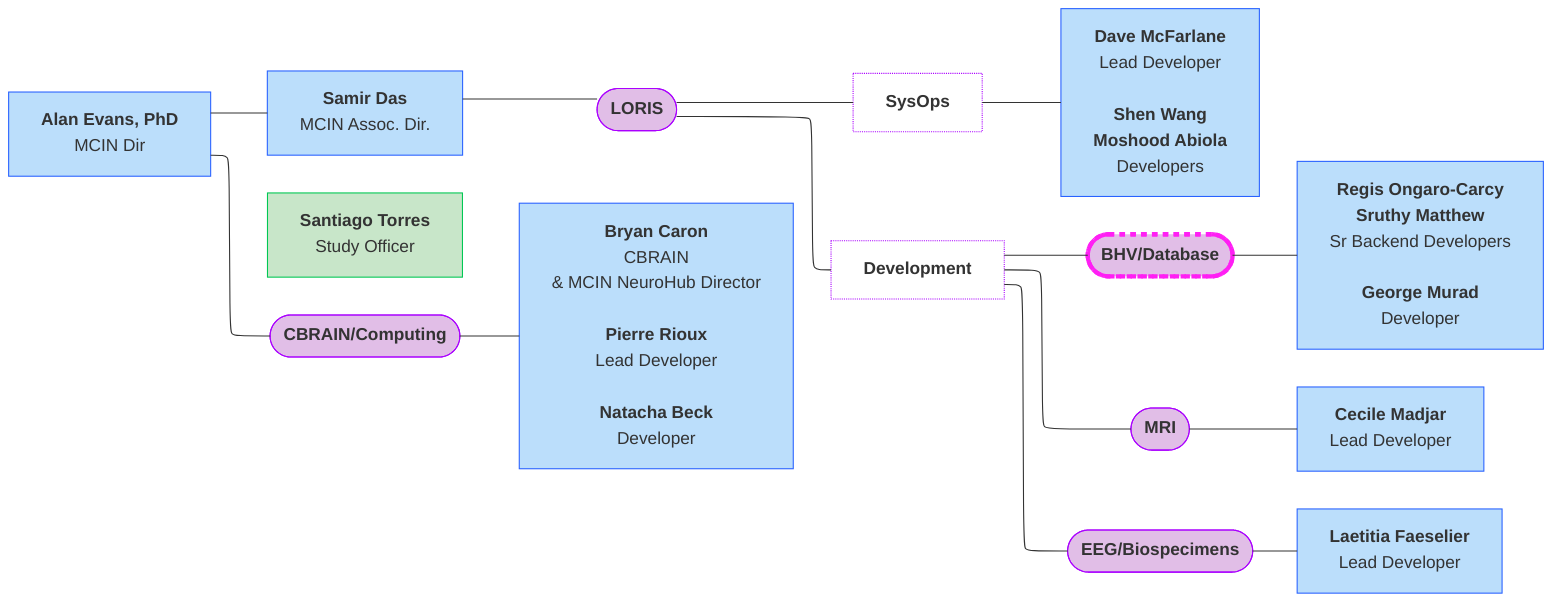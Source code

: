 ---
config:
  layout: elk
---
flowchart LR
    n10(["<b>LORIS</b>"]) --- n11["<b>SysOps</b>"] & n12["<b>Development</b>"]
    n11 --- n13@{ label: "<b><span style=\"--tw-scale-x:\">Dave McFarlane</span><br style=\"--tw-scale-x:\"></b><span style=\"background-color:\">Lead Developer</span><br style=\"--tw-scale-x:\"><br style=\"--tw-scale-x:\"><span style=\"background-color:\"><b>Shen Wang</b></span><span style=\"--tw-scale-x:\"><b><b><br style=\"--tw-scale-x:\"></b>Moshood Abiola</b></span><b><br style=\"--tw-scale-x:\"></b><span style=\"background-color:\">Developers</span>" }
    n12 --- n14(["<b>BHV/Database</b>"]) & n15(["<b>MRI</b>"]) & n16(["<b>EEG/Biospecimens</b>"])
    n6@{ label: "<span style=\"background-color:\"><b>Samir Das<br></b>MCIN Assoc. Dir.</span>" } ~~~ n10
    n14 --- n17@{ label: "<span style=\"--tw-scale-x:\"><b><span style=\"color:\">Regis Ongaro-Carcy</span><br>Sruthy Matthew</b></span><b><br style=\"--tw-scale-x:\"></b><span style=\"background-color:\">Sr Backend Developers</span><br style=\"--tw-scale-x:\"><br style=\"--tw-scale-x:\"><span style=\"--tw-scale-x:\"><b>George Murad<br style=\"--tw-scale-x:\"></b></span><span style=\"background-color:\">Developer</span>" }
    n15 --- n18@{ label: "<b><span style=\"--tw-scale-x:\">Cecile Madjar</span><br style=\"--tw-scale-x:\"></b><span style=\"background-color:\">Lead Developer</span>" }
    n16 --- n19@{ label: "<b><span style=\"--tw-scale-x:\">Laetitia Faeselier</span><br style=\"--tw-scale-x:\"></b><span style=\"background-color:\">Lead Developer</span>" }
    n6 --- n10
    n5["<b>Santiago Torres<br></b>Study Officer"] ~~~ n10
    n1["<b>Alan Evans, PhD<br></b>MCIN Dir"] --- n20(["<b>CBRAIN/Computing</b>"]) & n6
    n1 ~~~ n5
    n20 --- n21@{ label: "<span style=\"--tw-scale-x:\"><b><span style=\"--tw-scale-x:\">Bryan Caron</span><br style=\"--tw-scale-x:\"></b></span><span style=\"--tw-scale-x:\">CBRAIN</span><br style=\"--tw-scale-x:\"><span style=\"--tw-scale-x:\">&amp; MCIN NeuroHub Director</span><br style=\"--tw-scale-x:\"><br style=\"--tw-scale-x:\"><span style=\"--tw-scale-x:\"><b><span style=\"--tw-scale-x:\">Pierre Rioux</span><br style=\"--tw-scale-x:\"></b></span><span style=\"--tw-scale-x:\">Lead Developer</span><br style=\"--tw-scale-x:\"><br style=\"--tw-scale-x:\"><span style=\"--tw-scale-x:\"><b><span style=\"--tw-scale-x:\">Natacha Beck</span><br style=\"--tw-scale-x:\"></b></span><span style=\"--tw-scale-x:\">Developer</span>" }
    n11@{ shape: rect}
    n12@{ shape: rect}
    n13@{ shape: rect}
    n6@{ shape: rect}
    n17@{ shape: rect}
    n18@{ shape: rect}
    n19@{ shape: rect}
    n21@{ shape: rect}
    style n10 fill:#E1BEE7,stroke:#AA00FF
    style n11 fill:#FFFFFF,stroke:#AA00FF,stroke-width:1px,stroke-dasharray: 1
    style n12 fill:#FFFFFF,stroke:#AA00FF,stroke-width:1px,stroke-dasharray: 1
    style n13 fill:#BBDEFB,stroke:#2962FF
    style n14 fill:#E1BEE7,stroke:#FF1FF4,stroke-width:4px,stroke-dasharray: 5
    style n15 fill:#E1BEE7,stroke:#AA00FF
    style n16 fill:#E1BEE7,stroke:#AA00FF
    style n6 fill:#BBDEFB,stroke:#2962FF
    style n17 fill:#BBDEFB,stroke:#2962FF
    style n18 stroke:#2962FF,fill:#BBDEFB
    style n19 fill:#BBDEFB,stroke:#2962FF
    style n5 fill:#C8E6C9,stroke:#00C853
    style n1 fill:#BBDEFB,stroke:#2962FF
    style n20 fill:#E1BEE7,stroke:#AA00FF
    style n21 fill:#BBDEFB,stroke:#2962FF